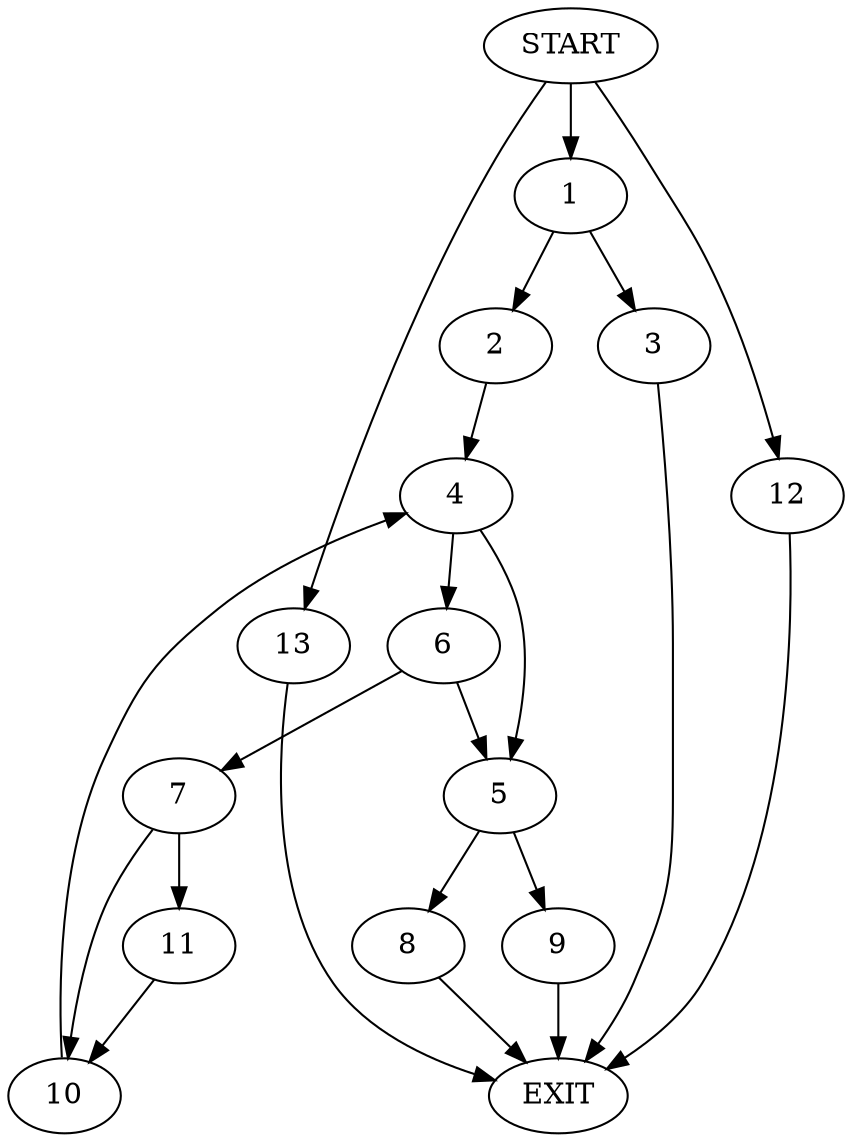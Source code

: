 digraph {
0 [label="START"]
14 [label="EXIT"]
0 -> 1
1 -> 2
1 -> 3
2 -> 4
3 -> 14
4 -> 5
4 -> 6
6 -> 5
6 -> 7
5 -> 8
5 -> 9
7 -> 10
7 -> 11
10 -> 4
11 -> 10
0 -> 12
12 -> 14
8 -> 14
9 -> 14
0 -> 13
13 -> 14
}
